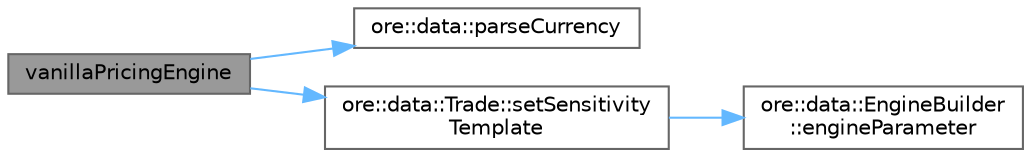 digraph "vanillaPricingEngine"
{
 // INTERACTIVE_SVG=YES
 // LATEX_PDF_SIZE
  bgcolor="transparent";
  edge [fontname=Helvetica,fontsize=10,labelfontname=Helvetica,labelfontsize=10];
  node [fontname=Helvetica,fontsize=10,shape=box,height=0.2,width=0.4];
  rankdir="LR";
  Node1 [label="vanillaPricingEngine",height=0.2,width=0.4,color="gray40", fillcolor="grey60", style="filled", fontcolor="black",tooltip="create the pricing engines"];
  Node1 -> Node2 [color="steelblue1",style="solid"];
  Node2 [label="ore::data::parseCurrency",height=0.2,width=0.4,color="grey40", fillcolor="white", style="filled",URL="$group__utilities.html#ga6e9e781a58e78200301c76161589fc7b",tooltip="Convert text to QuantLib::Currency."];
  Node1 -> Node3 [color="steelblue1",style="solid"];
  Node3 [label="ore::data::Trade::setSensitivity\lTemplate",height=0.2,width=0.4,color="grey40", fillcolor="white", style="filled",URL="$classore_1_1data_1_1_trade.html#a788e0abfac5089ac015b7d71dbda25e3",tooltip=" "];
  Node3 -> Node4 [color="steelblue1",style="solid"];
  Node4 [label="ore::data::EngineBuilder\l::engineParameter",height=0.2,width=0.4,color="grey40", fillcolor="white", style="filled",URL="$classore_1_1data_1_1_engine_builder.html#a9d7654707f3b935dcf6a7b19df70c085",tooltip=" "];
}
